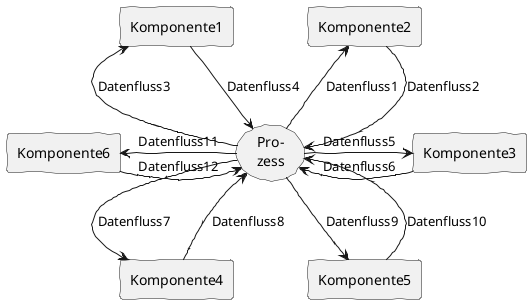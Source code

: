 @startuml
skinparam componentStyle uml2
'skinparam linetype ortho
skinparam handwritten true

(Pro-\nzess) as proc
rectangle "Komponente1" as k1
rectangle "Komponente2" as k2
rectangle "Komponente3" as k3
rectangle "Komponente4" as k4
rectangle "Komponente5" as k5
rectangle "Komponente6" as k6

proc -up-> k2: Datenfluss1
proc <-up- k2: Datenfluss2

proc -up-> k1: Datenfluss3
proc <-up- k1: Datenfluss4

proc -right-> k3: Datenfluss5
proc <-right- k3: Datenfluss6

proc -down-> k4: Datenfluss7
proc <-down- k4: Datenfluss8

proc -down-> k5: Datenfluss9
proc <-down- k5: Datenfluss10

proc -left-> k6: Datenfluss11
proc <-left- k6: Datenfluss12

@enduml